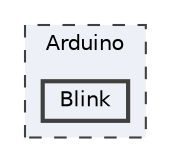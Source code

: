 digraph "Arduino/Blink"
{
 // LATEX_PDF_SIZE
  bgcolor="transparent";
  edge [fontname=Helvetica,fontsize=10,labelfontname=Helvetica,labelfontsize=10];
  node [fontname=Helvetica,fontsize=10,shape=box,height=0.2,width=0.4];
  compound=true
  subgraph clusterdir_a991eec27578c865874ede3d8ec657c2 {
    graph [ bgcolor="#edf0f7", pencolor="grey25", label="Arduino", fontname=Helvetica,fontsize=10 style="filled,dashed", URL="dir_a991eec27578c865874ede3d8ec657c2.html",tooltip=""]
  dir_ef8cbc4b509833c73c055365509386ba [label="Blink", fillcolor="#edf0f7", color="grey25", style="filled,bold", URL="dir_ef8cbc4b509833c73c055365509386ba.html",tooltip=""];
  }
}
